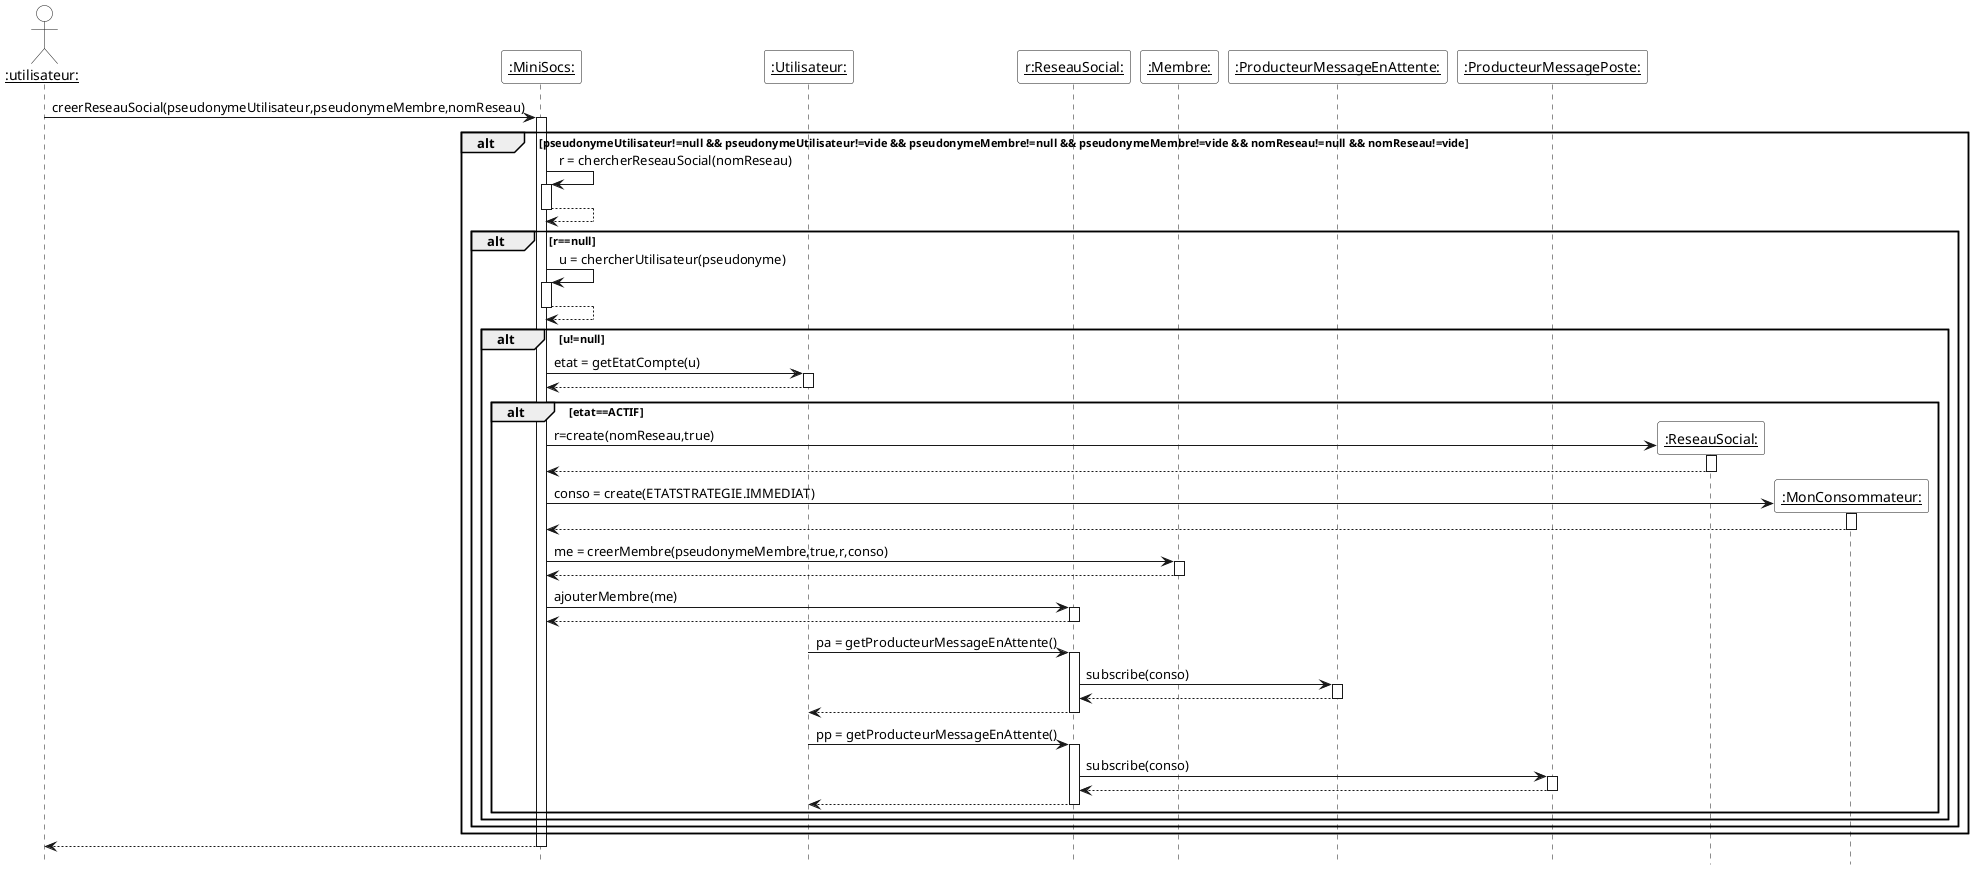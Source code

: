 @startuml
'Diagramme de séquence (PlantUML)'

'Configuration charte graphique'
hide footbox
skinparam sequenceParticipantBackgroundColor White
skinparam sequenceActorBackgroundColor White

'Déclaration des acteurs et des participants'
actor "__:utilisateur:__" as u
participant "__:MiniSocs:__" as m
participant "__:Utilisateur:__" as ui
participant "__r:ReseauSocial:__" as r
participant "__:Membre:__" as me
participant "__:ProducteurMessageEnAttente:__" as pa
participant "__:ProducteurMessagePoste:__" as pp

u -> m++: creerReseauSocial(pseudonymeUtilisateur,pseudonymeMembre,nomReseau)
alt pseudonymeUtilisateur!=null && pseudonymeUtilisateur!=vide && pseudonymeMembre!=null && pseudonymeMembre!=vide && nomReseau!=null && nomReseau!=vide
    m -> m++: r = chercherReseauSocial(nomReseau)
    return
    alt r==null
        m -> m++: u = chercherUtilisateur(pseudonyme)
        return
        alt u!=null
            ' Modification: getEtatCompte() is now called on MiniSocs'
            m -> ui++: etat = getEtatCompte(u)
            return
            alt etat==ACTIF
                create "__:ReseauSocial:__" as R
                m -> R++: r=create(nomReseau,true)
                return
                create "__:MonConsommateur:__" as mon
                m->mon++: conso = create(ETATSTRATEGIE.IMMEDIAT)
                return
                m -> me++: me = creerMembre(pseudonymeMembre,true,r,conso)
                return
                m -> r++: ajouterMembre(me)
                return
                ui -> r++: pa = getProducteurMessageEnAttente()
                r->pa++ : subscribe(conso)
                return
                return
                ui -> r++ : pp = getProducteurMessageEnAttente()
                r -> pp++: subscribe(conso)
                return
                return
            end
        end
    end
end
return
@enduml

